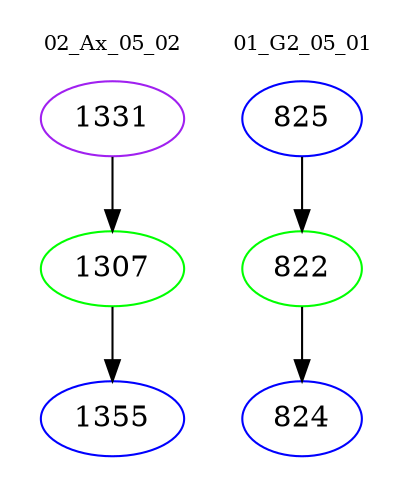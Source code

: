 digraph{
subgraph cluster_0 {
color = white
label = "02_Ax_05_02";
fontsize=10;
T0_1331 [label="1331", color="purple"]
T0_1331 -> T0_1307 [color="black"]
T0_1307 [label="1307", color="green"]
T0_1307 -> T0_1355 [color="black"]
T0_1355 [label="1355", color="blue"]
}
subgraph cluster_1 {
color = white
label = "01_G2_05_01";
fontsize=10;
T1_825 [label="825", color="blue"]
T1_825 -> T1_822 [color="black"]
T1_822 [label="822", color="green"]
T1_822 -> T1_824 [color="black"]
T1_824 [label="824", color="blue"]
}
}
